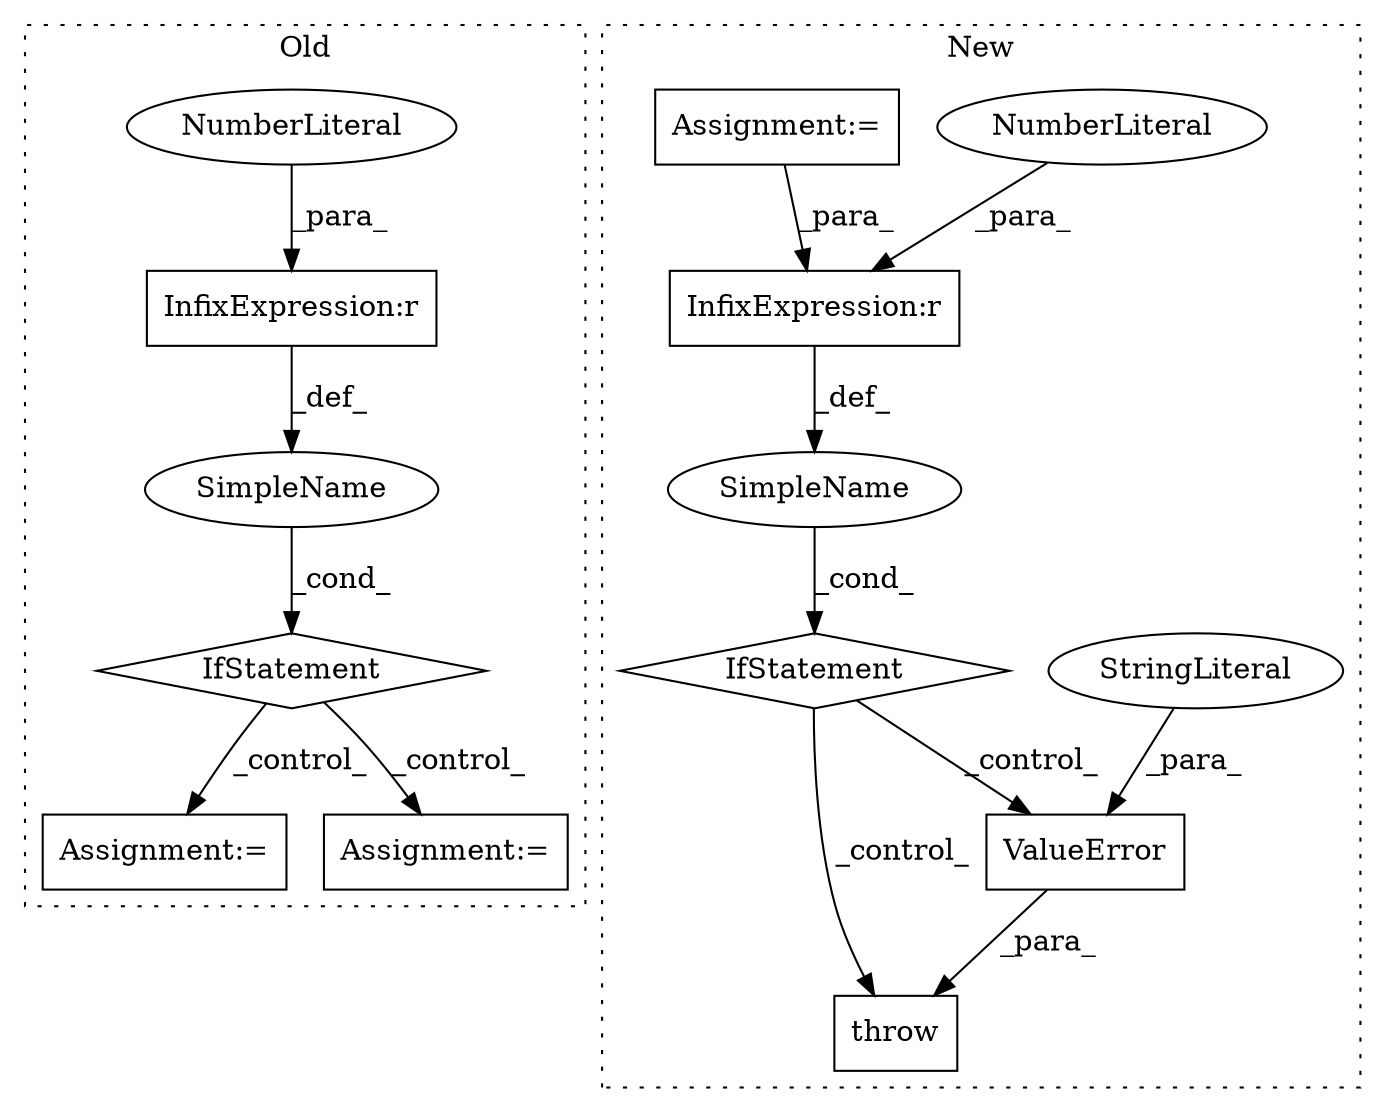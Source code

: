 digraph G {
subgraph cluster0 {
1 [label="IfStatement" a="25" s="7453,7512" l="4,2" shape="diamond"];
8 [label="InfixExpression:r" a="27" s="7507" l="4" shape="box"];
10 [label="Assignment:=" a="7" s="7882" l="1" shape="box"];
11 [label="SimpleName" a="42" s="" l="" shape="ellipse"];
12 [label="NumberLiteral" a="34" s="7511" l="1" shape="ellipse"];
13 [label="Assignment:=" a="7" s="7773" l="1" shape="box"];
label = "Old";
style="dotted";
}
subgraph cluster1 {
2 [label="ValueError" a="32" s="7872,7921" l="11,1" shape="box"];
3 [label="throw" a="53" s="7866" l="6" shape="box"];
4 [label="SimpleName" a="42" s="" l="" shape="ellipse"];
5 [label="IfStatement" a="25" s="7556,7607" l="4,2" shape="diamond"];
6 [label="StringLiteral" a="45" s="7883" l="38" shape="ellipse"];
7 [label="InfixExpression:r" a="27" s="7602" l="4" shape="box"];
9 [label="NumberLiteral" a="34" s="7606" l="1" shape="ellipse"];
14 [label="Assignment:=" a="7" s="7516" l="1" shape="box"];
label = "New";
style="dotted";
}
1 -> 13 [label="_control_"];
1 -> 10 [label="_control_"];
2 -> 3 [label="_para_"];
4 -> 5 [label="_cond_"];
5 -> 2 [label="_control_"];
5 -> 3 [label="_control_"];
6 -> 2 [label="_para_"];
7 -> 4 [label="_def_"];
8 -> 11 [label="_def_"];
9 -> 7 [label="_para_"];
11 -> 1 [label="_cond_"];
12 -> 8 [label="_para_"];
14 -> 7 [label="_para_"];
}